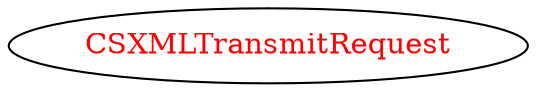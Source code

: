 digraph dependencyGraph {
 concentrate=true;
 ranksep="2.0";
 rankdir="LR"; 
 splines="ortho";
"CSXMLTransmitRequest" [fontcolor="red"];
}